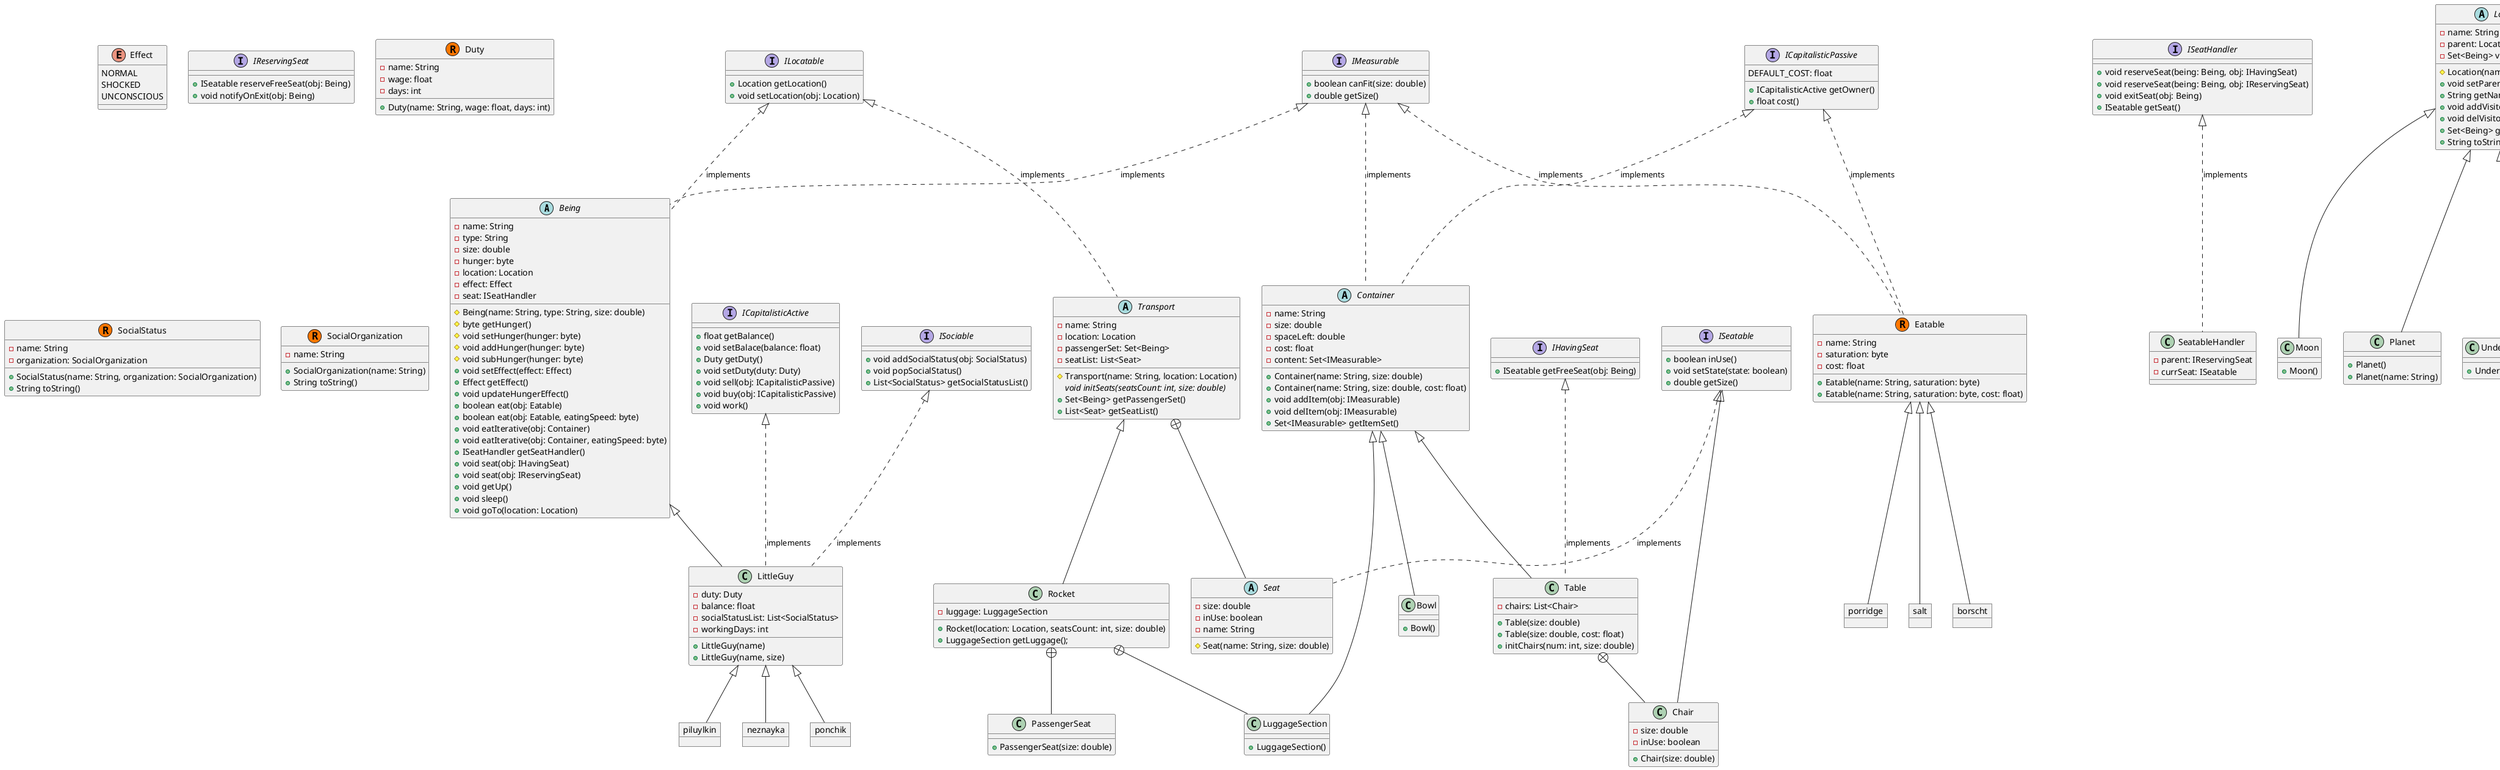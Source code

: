 @startuml name
Being <|-- LittleGuy
ICapitalisticActive <|.. LittleGuy : implements
ISociable <|.. LittleGuy : implements

object ponchik
object piluylkin
object neznayka

LittleGuy <|-- ponchik
LittleGuy <|-- piluylkin
LittleGuy <|-- neznayka

object borscht
object porridge
object salt
Eatable <|-- borscht
Eatable <|-- porridge
Eatable <|-- salt

ICapitalisticPassive <|.. Container : implements
ICapitalisticPassive <|.. Eatable : implements

IMeasurable <|.. Eatable : implements
IMeasurable <|.. Container : implements
IMeasurable <|.. Being : implements

Container <|-- Bowl
Container <|-- Table

IHavingSeat <|.. Table : implements

ISeatHandler <|.. SeatableHandler : implements

Table +-- Chair
ISeatable <|-- Chair

Transport <|-- Rocket
Transport +-- Seat
ISeatable <|.. Seat : implements
Rocket +-- PassengerSeat

Rocket +-- LuggageSection
Container <|-- LuggageSection

ILocatable <|.. Transport : implements
ILocatable <|.. Being : implements

Location <|-- Moon
Location <|-- Planet
Location <|-- Underground
Location <|-- Town
Location <|-- Cave

Log +-- Console

static class Log {
   {static} +String warnDecorate(line: String)
}

static class Console {
   {static} +void print(message: Object)
   {static} +void printf(message: String, Object ... args)
   {static} +void println(message: Object)
}

class LittleGuy {
   -duty: Duty
   -balance: float
   -socialStatusList: List<SocialStatus>
   -workingDays: int
   +LittleGuy(name)
   +LittleGuy(name, size)
}

abstract class Seat {
   -size: double
   -inUse: boolean
   -name: String
   #Seat(name: String, size: double)
}

class PassengerSeat {
   +PassengerSeat(size: double)
}

enum Effect {
   NORMAL
   SHOCKED
   UNCONSCIOUS
}

interface IHavingSeat {
   +ISeatable getFreeSeat(obj: Being)
}

interface ICapitalisticPassive {
   DEFAULT_COST: float
   +ICapitalisticActive getOwner()
   +float cost()
}

interface ICapitalisticActive {
   +float getBalance()
   +void setBalace(balance: float)
   +Duty getDuty()
   +void setDuty(duty: Duty)
   +void sell(obj: ICapitalisticPassive)
   +void buy(obj: ICapitalisticPassive)
   +void work()
}

interface ISeatable {
   +boolean inUse()
   +void setState(state: boolean)
   +double getSize()
}

interface ISeatHandler {
   +void reserveSeat(being: Being, obj: IHavingSeat)
   +void reserveSeat(being: Being, obj: IReservingSeat)
   +void exitSeat(obj: Being)
   +ISeatable getSeat()

}

interface ISociable {
   +void addSocialStatus(obj: SocialStatus)
   +void popSocialStatus()
   +List<SocialStatus> getSocialStatusList()
}

interface IReservingSeat {
   +ISeatable reserveFreeSeat(obj: Being)
   +void notifyOnExit(obj: Being)
}

abstract class Being {
   -name: String
   -type: String
   -size: double
   -hunger: byte
   -location: Location
   -effect: Effect
   -seat: ISeatHandler
   #Being(name: String, type: String, size: double)
   #byte getHunger()
   #void setHunger(hunger: byte)
   #void addHunger(hunger: byte)
   #void subHunger(hunger: byte)
   +void setEffect(effect: Effect)
   +Effect getEffect()
   +void updateHungerEffect()
   +boolean eat(obj: Eatable)
   +boolean eat(obj: Eatable, eatingSpeed: byte)
   +void eatIterative(obj: Container)
   +void eatIterative(obj: Container, eatingSpeed: byte)
   +ISeatHandler getSeatHandler()
   +void seat(obj: IHavingSeat)
   +void seat(obj: IReservingSeat)
   +void getUp()
   +void sleep()
   +void goTo(location: Location)
}

class Eatable << (R,#FF7700) >> {
   -name: String
   -saturation: byte
   -cost: float
   +Eatable(name: String, saturation: byte)
   +Eatable(name: String, saturation: byte, cost: float)
}

class Duty << (R,#FF7700) >> {
   -name: String
   -wage: float
   -days: int
   +Duty(name: String, wage: float, days: int)
}

class SocialStatus << (R,#FF7700) >> {
   -name: String
   -organization: SocialOrganization
   +SocialStatus(name: String, organization: SocialOrganization)
   +String toString()
}

class SocialOrganization << (R,#FF7700) >> {
   -name: String
   +SocialOrganization(name: String)
   +String toString()
}

class SeatableHandler {
   -parent: IReservingSeat
   -currSeat: ISeatable
}

abstract class Transport {
   -name: String
   -location: Location
   -passengerSet: Set<Being>
   -seatList: List<Seat>
   #Transport(name: String, location: Location)
   {abstract} void initSeats(seatsCount: int, size: double)
   +Set<Being> getPassengerSet()
   +List<Seat> getSeatList()
}

abstract class Container {
   -name: String
   -size: double
   -spaceLeft: double
   -cost: float
   -content: Set<IMeasurable>
   +Container(name: String, size: double)
   +Container(name: String, size: double, cost: float)
   +void addItem(obj: IMeasurable)
   +void delItem(obj: IMeasurable)
   +Set<IMeasurable> getItemSet()
}

class Table {
   -chairs: List<Chair>
   +Table(size: double)
   +Table(size: double, cost: float)
   +initChairs(num: int, size: double)
}

class Chair {
   -size: double
   -inUse: boolean
   +Chair(size: double)
}

class Bowl {
   +Bowl()
}

class LuggageSection {
   +LuggageSection()
}

class Rocket {
   -luggage: LuggageSection
   +Rocket(location: Location, seatsCount: int, size: double)
   +LuggageSection getLuggage();
}

class Moon {
   +Moon()
}

class Planet {
   +Planet()
   +Planet(name: String)
}

class Town {
   +Town()
   +Town(name: String)
}

class Underground {
   +Underground()
}

class Cave {
   +Cave()
}

abstract class Location {
   -name: String
   -parent: Location
   -Set<Being> visitorSet: Being
   #Location(name)
   +void setParent(obj: Location)
   +String getName()
   +void addVisitor(obj: Being)
   +void delVisitor(obj: Being)
   +Set<Being> getVisitorSet()
   +String toString()
}

interface IMeasurable {
   +boolean canFit(size: double)
   +double getSize()
}

interface ILocatable {
   +Location getLocation()
   +void setLocation(obj: Location)
}
@enduml

' make size attribute to define whether the item can be keepable in the Container or not